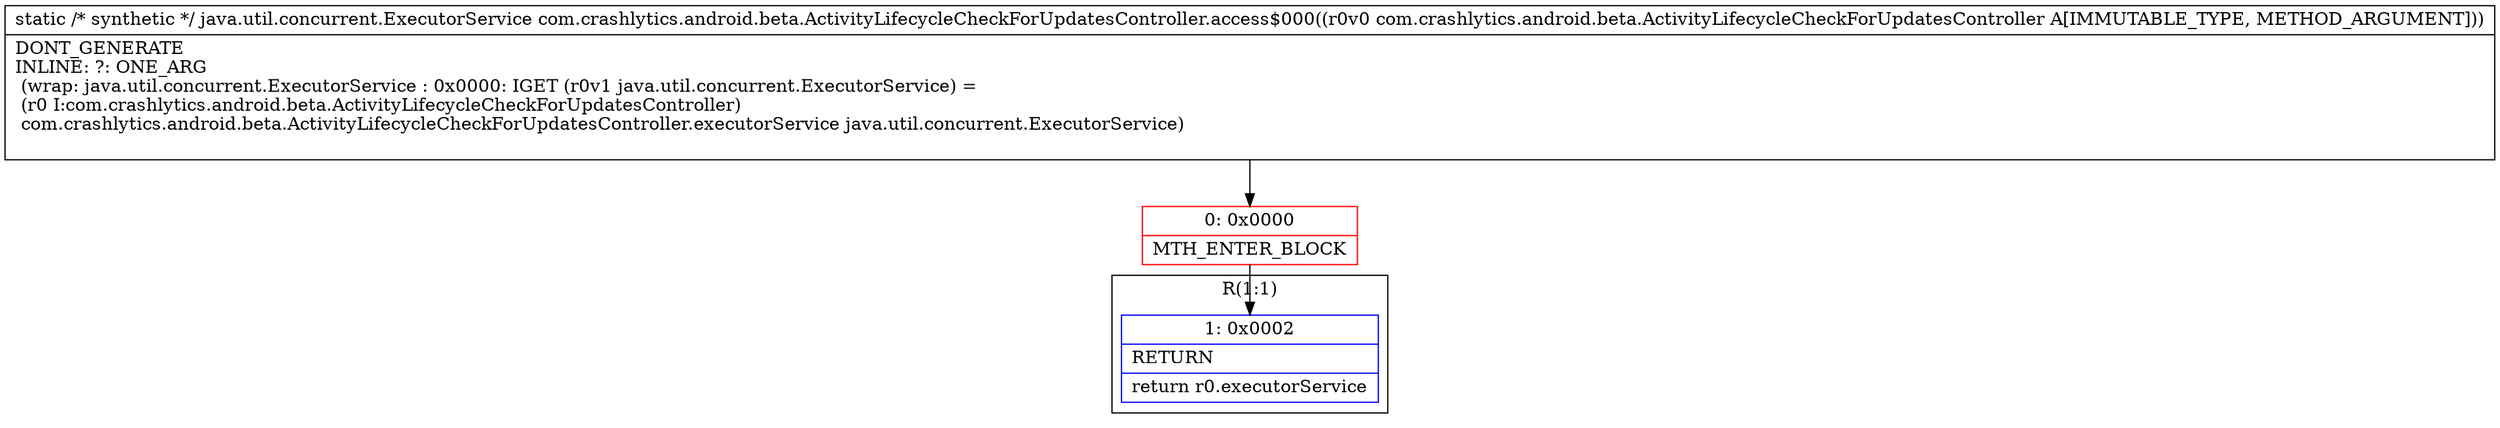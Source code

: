 digraph "CFG forcom.crashlytics.android.beta.ActivityLifecycleCheckForUpdatesController.access$000(Lcom\/crashlytics\/android\/beta\/ActivityLifecycleCheckForUpdatesController;)Ljava\/util\/concurrent\/ExecutorService;" {
subgraph cluster_Region_612961360 {
label = "R(1:1)";
node [shape=record,color=blue];
Node_1 [shape=record,label="{1\:\ 0x0002|RETURN\l|return r0.executorService\l}"];
}
Node_0 [shape=record,color=red,label="{0\:\ 0x0000|MTH_ENTER_BLOCK\l}"];
MethodNode[shape=record,label="{static \/* synthetic *\/ java.util.concurrent.ExecutorService com.crashlytics.android.beta.ActivityLifecycleCheckForUpdatesController.access$000((r0v0 com.crashlytics.android.beta.ActivityLifecycleCheckForUpdatesController A[IMMUTABLE_TYPE, METHOD_ARGUMENT]))  | DONT_GENERATE\lINLINE: ?: ONE_ARG  \l  (wrap: java.util.concurrent.ExecutorService : 0x0000: IGET  (r0v1 java.util.concurrent.ExecutorService) = \l  (r0 I:com.crashlytics.android.beta.ActivityLifecycleCheckForUpdatesController)\l com.crashlytics.android.beta.ActivityLifecycleCheckForUpdatesController.executorService java.util.concurrent.ExecutorService)\l\l}"];
MethodNode -> Node_0;
Node_0 -> Node_1;
}

